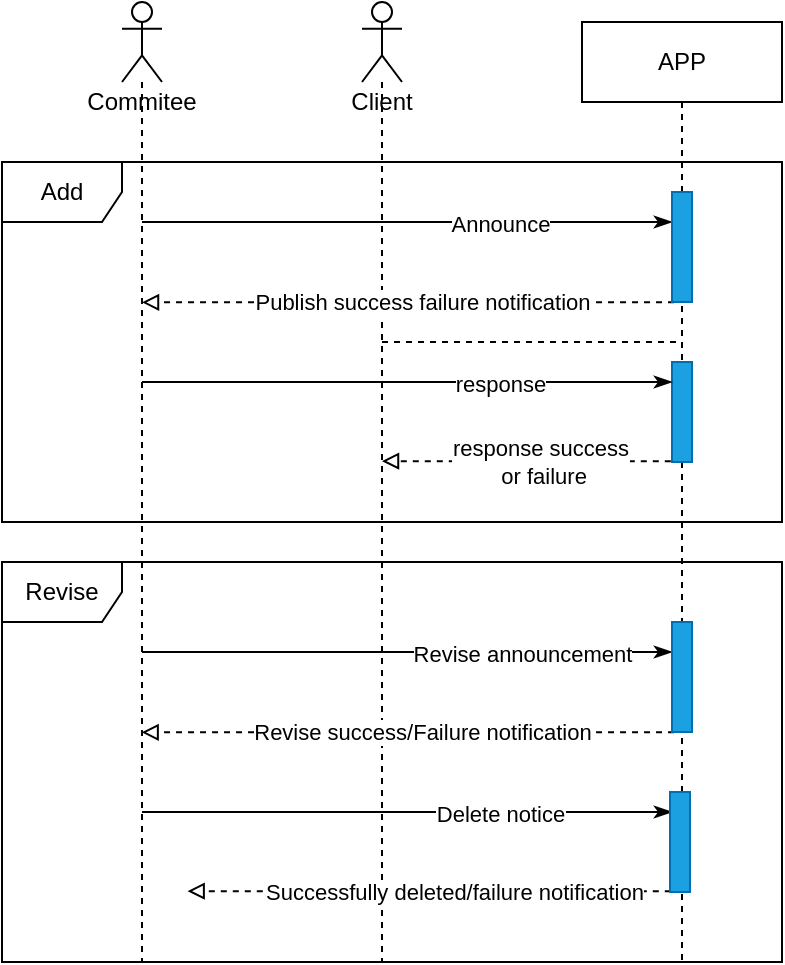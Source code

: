 <mxfile>
    <diagram id="Qh8QLFH9MDEc3peksb-X" name="第1頁">
        <mxGraphModel dx="670" dy="513" grid="1" gridSize="10" guides="1" tooltips="1" connect="1" arrows="1" fold="1" page="1" pageScale="1" pageWidth="827" pageHeight="1169" math="0" shadow="0">
            <root>
                <mxCell id="0"/>
                <mxCell id="1" parent="0"/>
                <mxCell id="12" value="Add" style="shape=umlFrame;whiteSpace=wrap;html=1;" vertex="1" parent="1">
                    <mxGeometry x="180" y="150" width="390" height="180" as="geometry"/>
                </mxCell>
                <mxCell id="20" value="Commitee" style="shape=umlLifeline;participant=umlActor;perimeter=lifelinePerimeter;whiteSpace=wrap;html=1;container=1;collapsible=0;recursiveResize=0;verticalAlign=top;spacingTop=36;outlineConnect=0;" vertex="1" parent="1">
                    <mxGeometry x="240" y="70" width="20" height="480" as="geometry"/>
                </mxCell>
                <mxCell id="21" value="Client" style="shape=umlLifeline;participant=umlActor;perimeter=lifelinePerimeter;whiteSpace=wrap;html=1;container=1;collapsible=0;recursiveResize=0;verticalAlign=top;spacingTop=36;outlineConnect=0;" vertex="1" parent="1">
                    <mxGeometry x="360" y="70" width="20" height="480" as="geometry"/>
                </mxCell>
                <mxCell id="22" value="" style="endArrow=classicThin;endFill=1;html=1;" edge="1" parent="1" target="15">
                    <mxGeometry width="160" relative="1" as="geometry">
                        <mxPoint x="250" y="180" as="sourcePoint"/>
                        <mxPoint x="510" y="180" as="targetPoint"/>
                    </mxGeometry>
                </mxCell>
                <mxCell id="23" value="Announce" style="edgeLabel;html=1;align=center;verticalAlign=middle;resizable=0;points=[];" vertex="1" connectable="0" parent="22">
                    <mxGeometry x="0.348" y="-1" relative="1" as="geometry">
                        <mxPoint as="offset"/>
                    </mxGeometry>
                </mxCell>
                <mxCell id="24" value="Publish success failure notification" style="endArrow=block;endSize=6;dashed=1;html=1;exitX=0.102;exitY=1.003;exitDx=0;exitDy=0;exitPerimeter=0;endFill=0;" edge="1" parent="1" source="15" target="20">
                    <mxGeometry x="-0.052" width="160" relative="1" as="geometry">
                        <mxPoint x="470" y="245" as="sourcePoint"/>
                        <mxPoint x="630" y="245" as="targetPoint"/>
                        <mxPoint as="offset"/>
                    </mxGeometry>
                </mxCell>
                <mxCell id="27" value="" style="endArrow=none;dashed=1;endFill=0;endSize=12;html=1;" edge="1" parent="1" source="21" target="28">
                    <mxGeometry width="160" relative="1" as="geometry">
                        <mxPoint x="370" y="260" as="sourcePoint"/>
                        <mxPoint x="510" y="260" as="targetPoint"/>
                        <Array as="points">
                            <mxPoint x="390" y="240"/>
                        </Array>
                    </mxGeometry>
                </mxCell>
                <mxCell id="28" value="APP" style="shape=umlLifeline;perimeter=lifelinePerimeter;whiteSpace=wrap;html=1;container=1;collapsible=0;recursiveResize=0;outlineConnect=0;" vertex="1" parent="1">
                    <mxGeometry x="470" y="80" width="100" height="470" as="geometry"/>
                </mxCell>
                <mxCell id="16" value="" style="html=1;points=[];perimeter=orthogonalPerimeter;fillColor=#1ba1e2;fontColor=#ffffff;strokeColor=#006EAF;" vertex="1" parent="28">
                    <mxGeometry x="45" y="170" width="10" height="50" as="geometry"/>
                </mxCell>
                <mxCell id="15" value="" style="html=1;points=[];perimeter=orthogonalPerimeter;fillColor=#1ba1e2;fontColor=#ffffff;strokeColor=#006EAF;" vertex="1" parent="1">
                    <mxGeometry x="515" y="165" width="10" height="55" as="geometry"/>
                </mxCell>
                <mxCell id="29" value="" style="endArrow=classicThin;endFill=1;html=1;" edge="1" parent="1">
                    <mxGeometry width="160" relative="1" as="geometry">
                        <mxPoint x="250" y="260" as="sourcePoint"/>
                        <mxPoint x="515" y="260" as="targetPoint"/>
                    </mxGeometry>
                </mxCell>
                <mxCell id="30" value="response" style="edgeLabel;html=1;align=center;verticalAlign=middle;resizable=0;points=[];" vertex="1" connectable="0" parent="29">
                    <mxGeometry x="0.348" y="-1" relative="1" as="geometry">
                        <mxPoint as="offset"/>
                    </mxGeometry>
                </mxCell>
                <mxCell id="31" value="response success&lt;br&gt;&amp;nbsp;or failure" style="endArrow=block;endSize=6;dashed=1;html=1;exitX=-0.06;exitY=0.992;exitDx=0;exitDy=0;exitPerimeter=0;endFill=0;" edge="1" parent="1" source="16" target="21">
                    <mxGeometry x="-0.102" width="160" relative="1" as="geometry">
                        <mxPoint x="515" y="334.31" as="sourcePoint"/>
                        <mxPoint x="370" y="310" as="targetPoint"/>
                        <mxPoint as="offset"/>
                    </mxGeometry>
                </mxCell>
                <mxCell id="33" value="Revise" style="shape=umlFrame;whiteSpace=wrap;html=1;" vertex="1" parent="1">
                    <mxGeometry x="180" y="350" width="390" height="200" as="geometry"/>
                </mxCell>
                <mxCell id="34" value="" style="endArrow=classicThin;endFill=1;html=1;" edge="1" parent="1" target="37">
                    <mxGeometry width="160" relative="1" as="geometry">
                        <mxPoint x="250" y="395" as="sourcePoint"/>
                        <mxPoint x="510" y="395" as="targetPoint"/>
                    </mxGeometry>
                </mxCell>
                <mxCell id="35" value="Revise announcement" style="edgeLabel;html=1;align=center;verticalAlign=middle;resizable=0;points=[];" vertex="1" connectable="0" parent="34">
                    <mxGeometry x="0.348" y="-1" relative="1" as="geometry">
                        <mxPoint x="11" as="offset"/>
                    </mxGeometry>
                </mxCell>
                <mxCell id="36" value="Revise success/Failure notification" style="endArrow=block;endSize=6;dashed=1;html=1;exitX=0.102;exitY=1.003;exitDx=0;exitDy=0;exitPerimeter=0;endFill=0;" edge="1" parent="1" source="37">
                    <mxGeometry x="-0.052" width="160" relative="1" as="geometry">
                        <mxPoint x="470" y="460" as="sourcePoint"/>
                        <mxPoint x="249.81" y="435.165" as="targetPoint"/>
                        <mxPoint as="offset"/>
                    </mxGeometry>
                </mxCell>
                <mxCell id="37" value="" style="html=1;points=[];perimeter=orthogonalPerimeter;fillColor=#1ba1e2;fontColor=#ffffff;strokeColor=#006EAF;" vertex="1" parent="1">
                    <mxGeometry x="515" y="380" width="10" height="55" as="geometry"/>
                </mxCell>
                <mxCell id="38" value="" style="endArrow=classicThin;endFill=1;html=1;" edge="1" parent="1">
                    <mxGeometry width="160" relative="1" as="geometry">
                        <mxPoint x="250" y="475" as="sourcePoint"/>
                        <mxPoint x="515" y="475" as="targetPoint"/>
                    </mxGeometry>
                </mxCell>
                <mxCell id="39" value="Delete notice" style="edgeLabel;html=1;align=center;verticalAlign=middle;resizable=0;points=[];" vertex="1" connectable="0" parent="38">
                    <mxGeometry x="0.348" y="-1" relative="1" as="geometry">
                        <mxPoint as="offset"/>
                    </mxGeometry>
                </mxCell>
                <mxCell id="40" value="Successfully deleted/failure notification" style="endArrow=block;endSize=6;dashed=1;html=1;exitX=-0.06;exitY=0.992;exitDx=0;exitDy=0;exitPerimeter=0;endFill=0;entryX=0.238;entryY=0.823;entryDx=0;entryDy=0;entryPerimeter=0;" edge="1" parent="1" target="33">
                    <mxGeometry x="-0.102" width="160" relative="1" as="geometry">
                        <mxPoint x="514.4" y="514.6" as="sourcePoint"/>
                        <mxPoint x="369.81" y="514.6" as="targetPoint"/>
                        <mxPoint as="offset"/>
                    </mxGeometry>
                </mxCell>
                <mxCell id="41" value="" style="html=1;points=[];perimeter=orthogonalPerimeter;fillColor=#1ba1e2;fontColor=#ffffff;strokeColor=#006EAF;" vertex="1" parent="1">
                    <mxGeometry x="514" y="465" width="10" height="50" as="geometry"/>
                </mxCell>
            </root>
        </mxGraphModel>
    </diagram>
</mxfile>